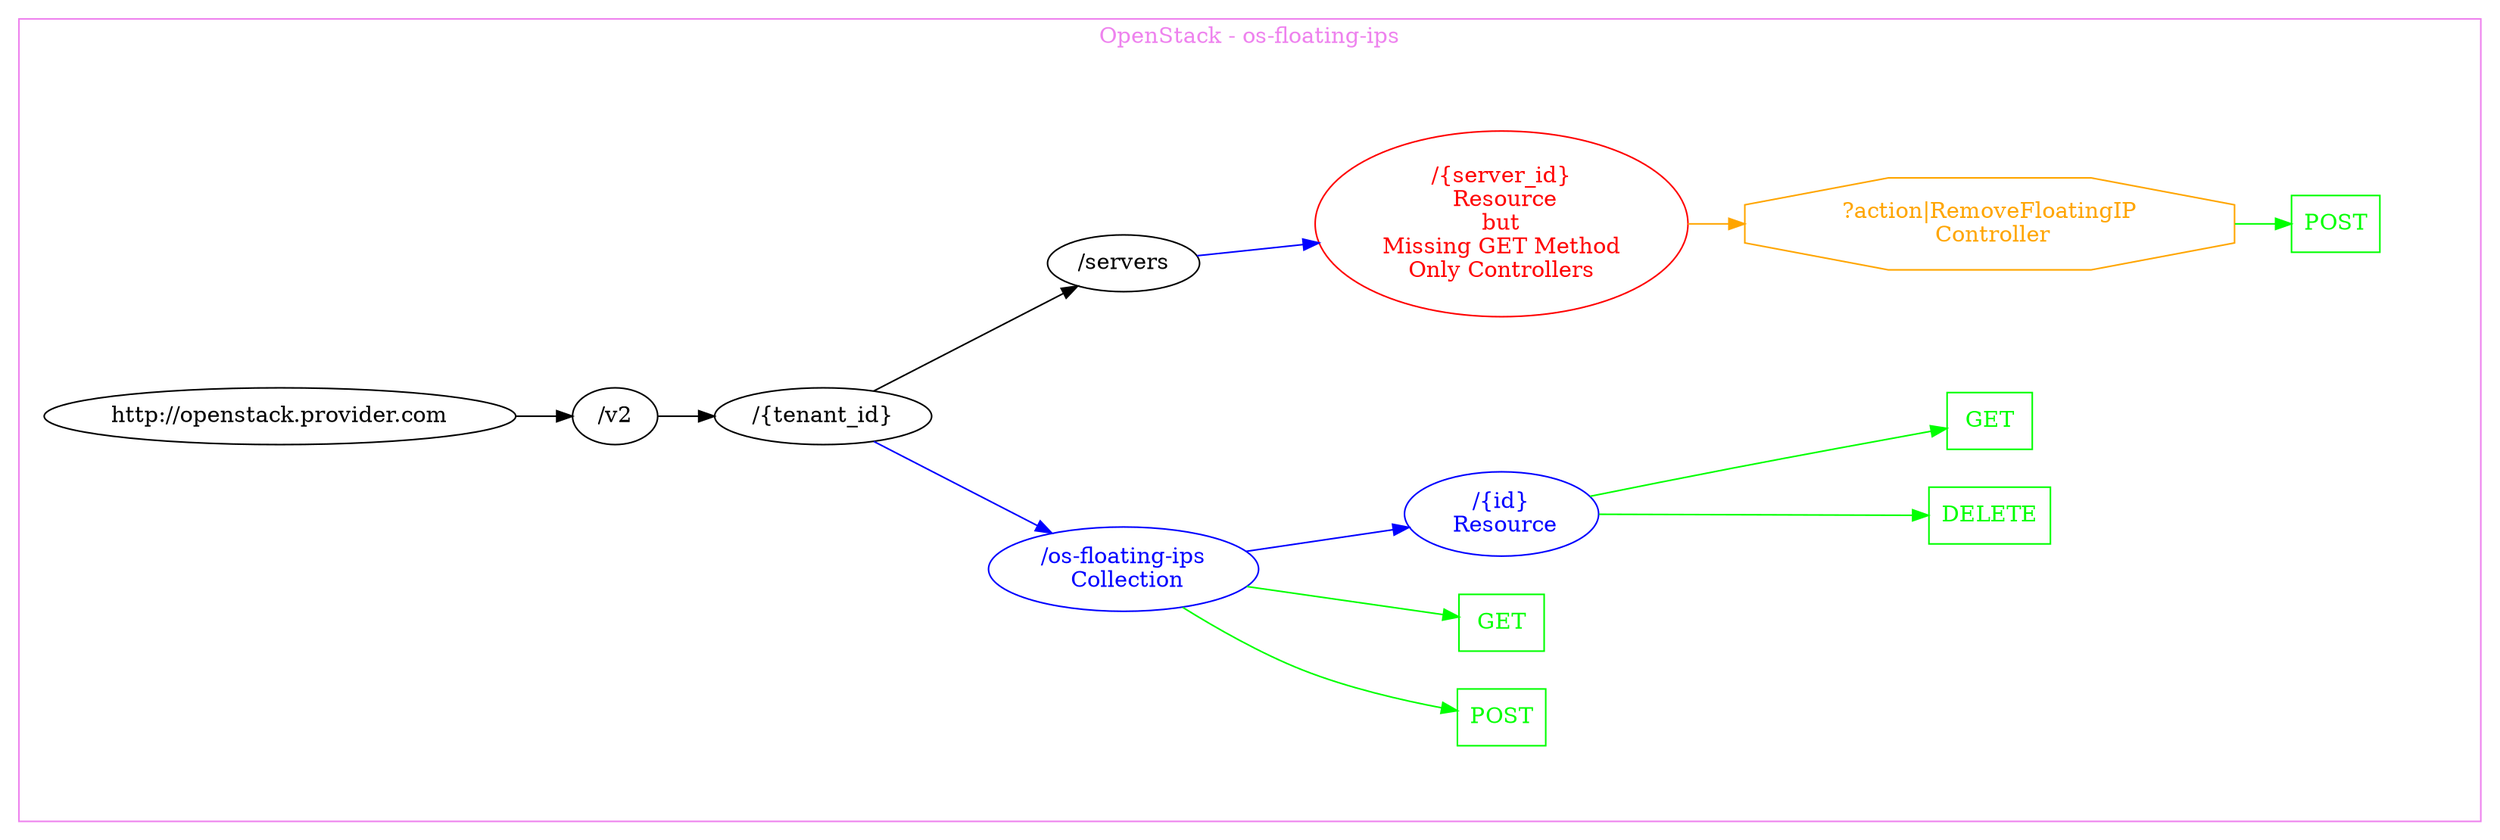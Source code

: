 digraph Cloud_Computing_REST_API {
rankdir="LR";
subgraph cluster_0 {
label="OpenStack - os-floating-ips"
color=violet
fontcolor=violet
subgraph cluster_1 {
label=""
color=white
fontcolor=white
node1 [label="http://openstack.provider.com", shape="ellipse", color="black", fontcolor="black"]
node1 -> node2 [color="black", fontcolor="black"]
subgraph cluster_2 {
label=""
color=white
fontcolor=white
node2 [label="/v2", shape="ellipse", color="black", fontcolor="black"]
node2 -> node3 [color="black", fontcolor="black"]
subgraph cluster_3 {
label=""
color=white
fontcolor=white
node3 [label="/{tenant_id}", shape="ellipse", color="black", fontcolor="black"]
node3 -> node4 [color="blue", fontcolor="blue"]
subgraph cluster_4 {
label=""
color=white
fontcolor=white
node4 [label="/os-floating-ips\n Collection", shape="ellipse", color="blue", fontcolor="blue"]
node4 -> node5 [color="green", fontcolor="green"]
subgraph cluster_5 {
label=""
color=white
fontcolor=white
node5 [label="POST", shape="box", color="green", fontcolor="green"]
}
node4 -> node6 [color="green", fontcolor="green"]
subgraph cluster_6 {
label=""
color=white
fontcolor=white
node6 [label="GET", shape="box", color="green", fontcolor="green"]
}
node4 -> node7 [color="blue", fontcolor="blue"]
subgraph cluster_7 {
label=""
color=white
fontcolor=white
node7 [label="/{id}\n Resource", shape="ellipse", color="blue", fontcolor="blue"]
node7 -> node8 [color="green", fontcolor="green"]
subgraph cluster_8 {
label=""
color=white
fontcolor=white
node8 [label="DELETE", shape="box", color="green", fontcolor="green"]
}
node7 -> node9 [color="green", fontcolor="green"]
subgraph cluster_9 {
label=""
color=white
fontcolor=white
node9 [label="GET", shape="box", color="green", fontcolor="green"]
}
}
}
node3 -> node10 [color="black", fontcolor="black"]
subgraph cluster_10 {
label=""
color=white
fontcolor=white
node10 [label="/servers", shape="ellipse", color="black", fontcolor="black"]
node10 -> node11 [color="blue", fontcolor="blue"]
subgraph cluster_11 {
label=""
color=white
fontcolor=white
node11 [label="/{server_id}\n Resource\nbut\nMissing GET Method\nOnly Controllers", shape="ellipse", color="red", fontcolor="red"]
node11 -> node12 [color="orange", fontcolor="orange"]
subgraph cluster_12 {
label=""
color=white
fontcolor=white
node12 [label="?action|RemoveFloatingIP\n Controller", shape="octagon", color="orange", fontcolor="orange"]
node12 -> node13 [color="green", fontcolor="green"]
subgraph cluster_13 {
label=""
color=white
fontcolor=white
node13 [label="POST", shape="box", color="green", fontcolor="green"]
}
}
}
}
}
}
}
}
}
